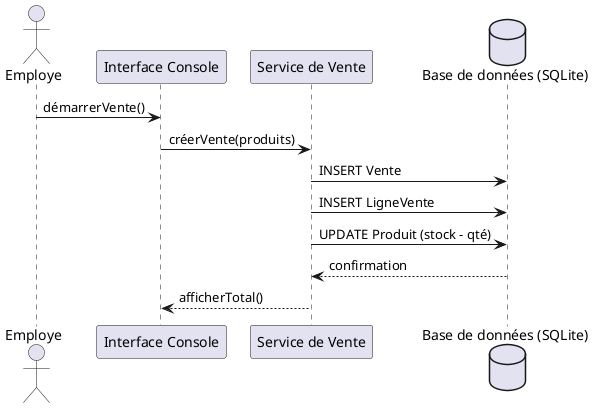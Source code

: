 @startuml sequence-enregistrer-vente

actor Employe
participant "Interface Console" as UI
participant "Service de Vente" as Service
database "Base de données (SQLite)" as DB

Employe -> UI : démarrerVente()
UI -> Service : créerVente(produits)
Service -> DB : INSERT Vente
Service -> DB : INSERT LigneVente
Service -> DB : UPDATE Produit (stock - qté)
DB --> Service : confirmation
Service --> UI : afficherTotal()

@enduml
